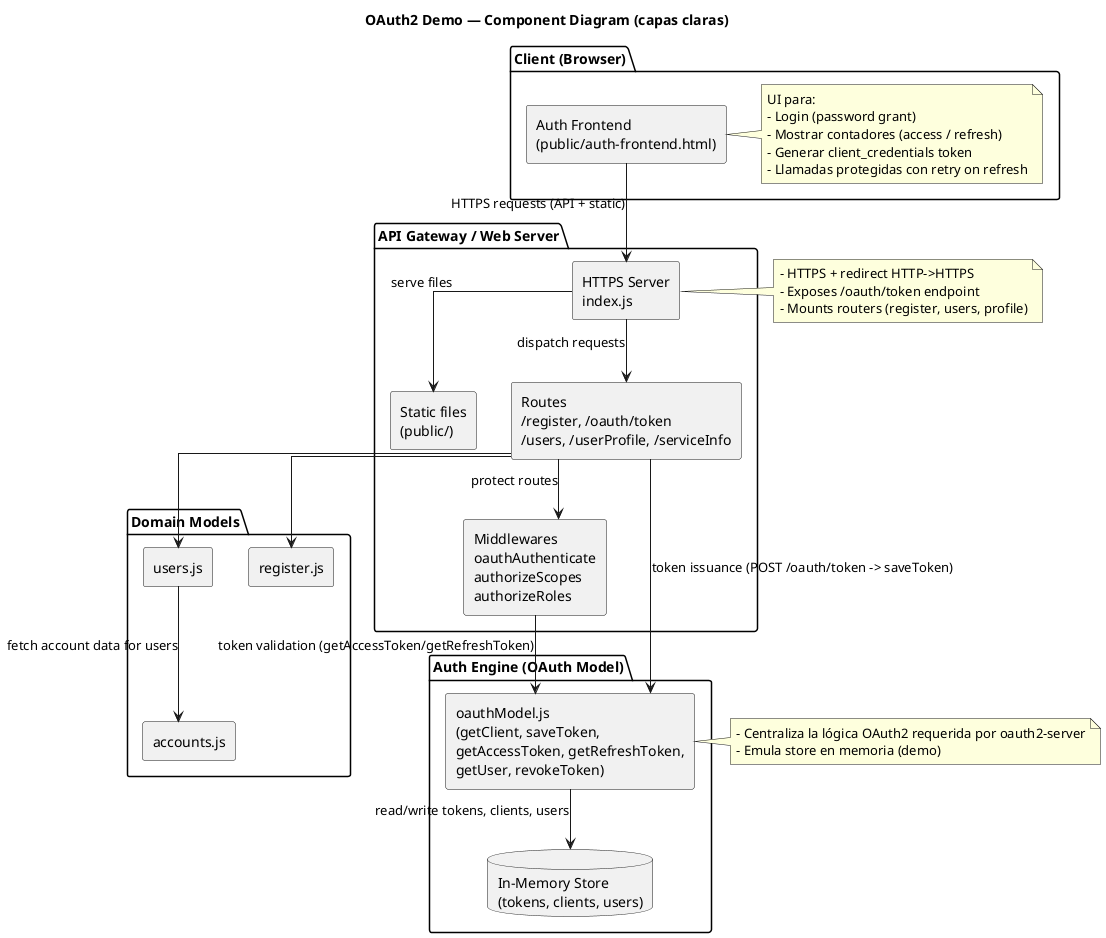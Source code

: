 @startuml components_improved
' ---------------------------
' OAuth2 Demo — Component Diagram (mejorado)
' ---------------------------
skinparam componentStyle rectangle
skinparam linetype ortho
title OAuth2 Demo — Component Diagram (capas claras)

package "Client (Browser)" {
  [Auth Frontend\n(public/auth-frontend.html)] as Frontend
  note right of Frontend
    UI para:
    - Login (password grant)
    - Mostrar contadores (access / refresh)
    - Generar client_credentials token
    - Llamadas protegidas con retry on refresh
  end note
}

package "API Gateway / Web Server" {
  [HTTPS Server\nindex.js] as Index
  component "Static files\n(public/)" as Static
  component "Routes\n/register, /oauth/token\n/users, /userProfile, /serviceInfo" as Routes
  component "Middlewares\noauthAuthenticate\nauthorizeScopes\nauthorizeRoles" as Mws
}

package "Auth Engine (OAuth Model)" {
  component "oauthModel.js\n(getClient, saveToken,\ngetAccessToken, getRefreshToken,\ngetUser, revokeToken)" as Model
  database "In-Memory Store\n(tokens, clients, users)" as Store
}

package "Domain Models" {
  [register.js] as Register
  [users.js] as UsersRouter
  [accounts.js] as Accounts
}

' Relationships (direction = request/usage)
Frontend --> Index : HTTPS requests (API + static)
Index --> Static : serve files
Index --> Routes : dispatch requests
Routes --> Mws : protect routes
Mws --> Model : token validation (getAccessToken/getRefreshToken)
Routes --> Model : token issuance (POST /oauth/token -> saveToken)
Model --> Store : read/write tokens, clients, users
Routes --> Register
Routes --> UsersRouter
UsersRouter --> Accounts : fetch account data for users

' Clarifying notes
note left of Index
  - HTTPS + redirect HTTP->HTTPS
  - Exposes /oauth/token endpoint
  - Mounts routers (register, users, profile)
end note

note right of Model
  - Centraliza la lógica OAuth2 requerida por oauth2-server
  - Emula store en memoria (demo)
end note

@enduml
